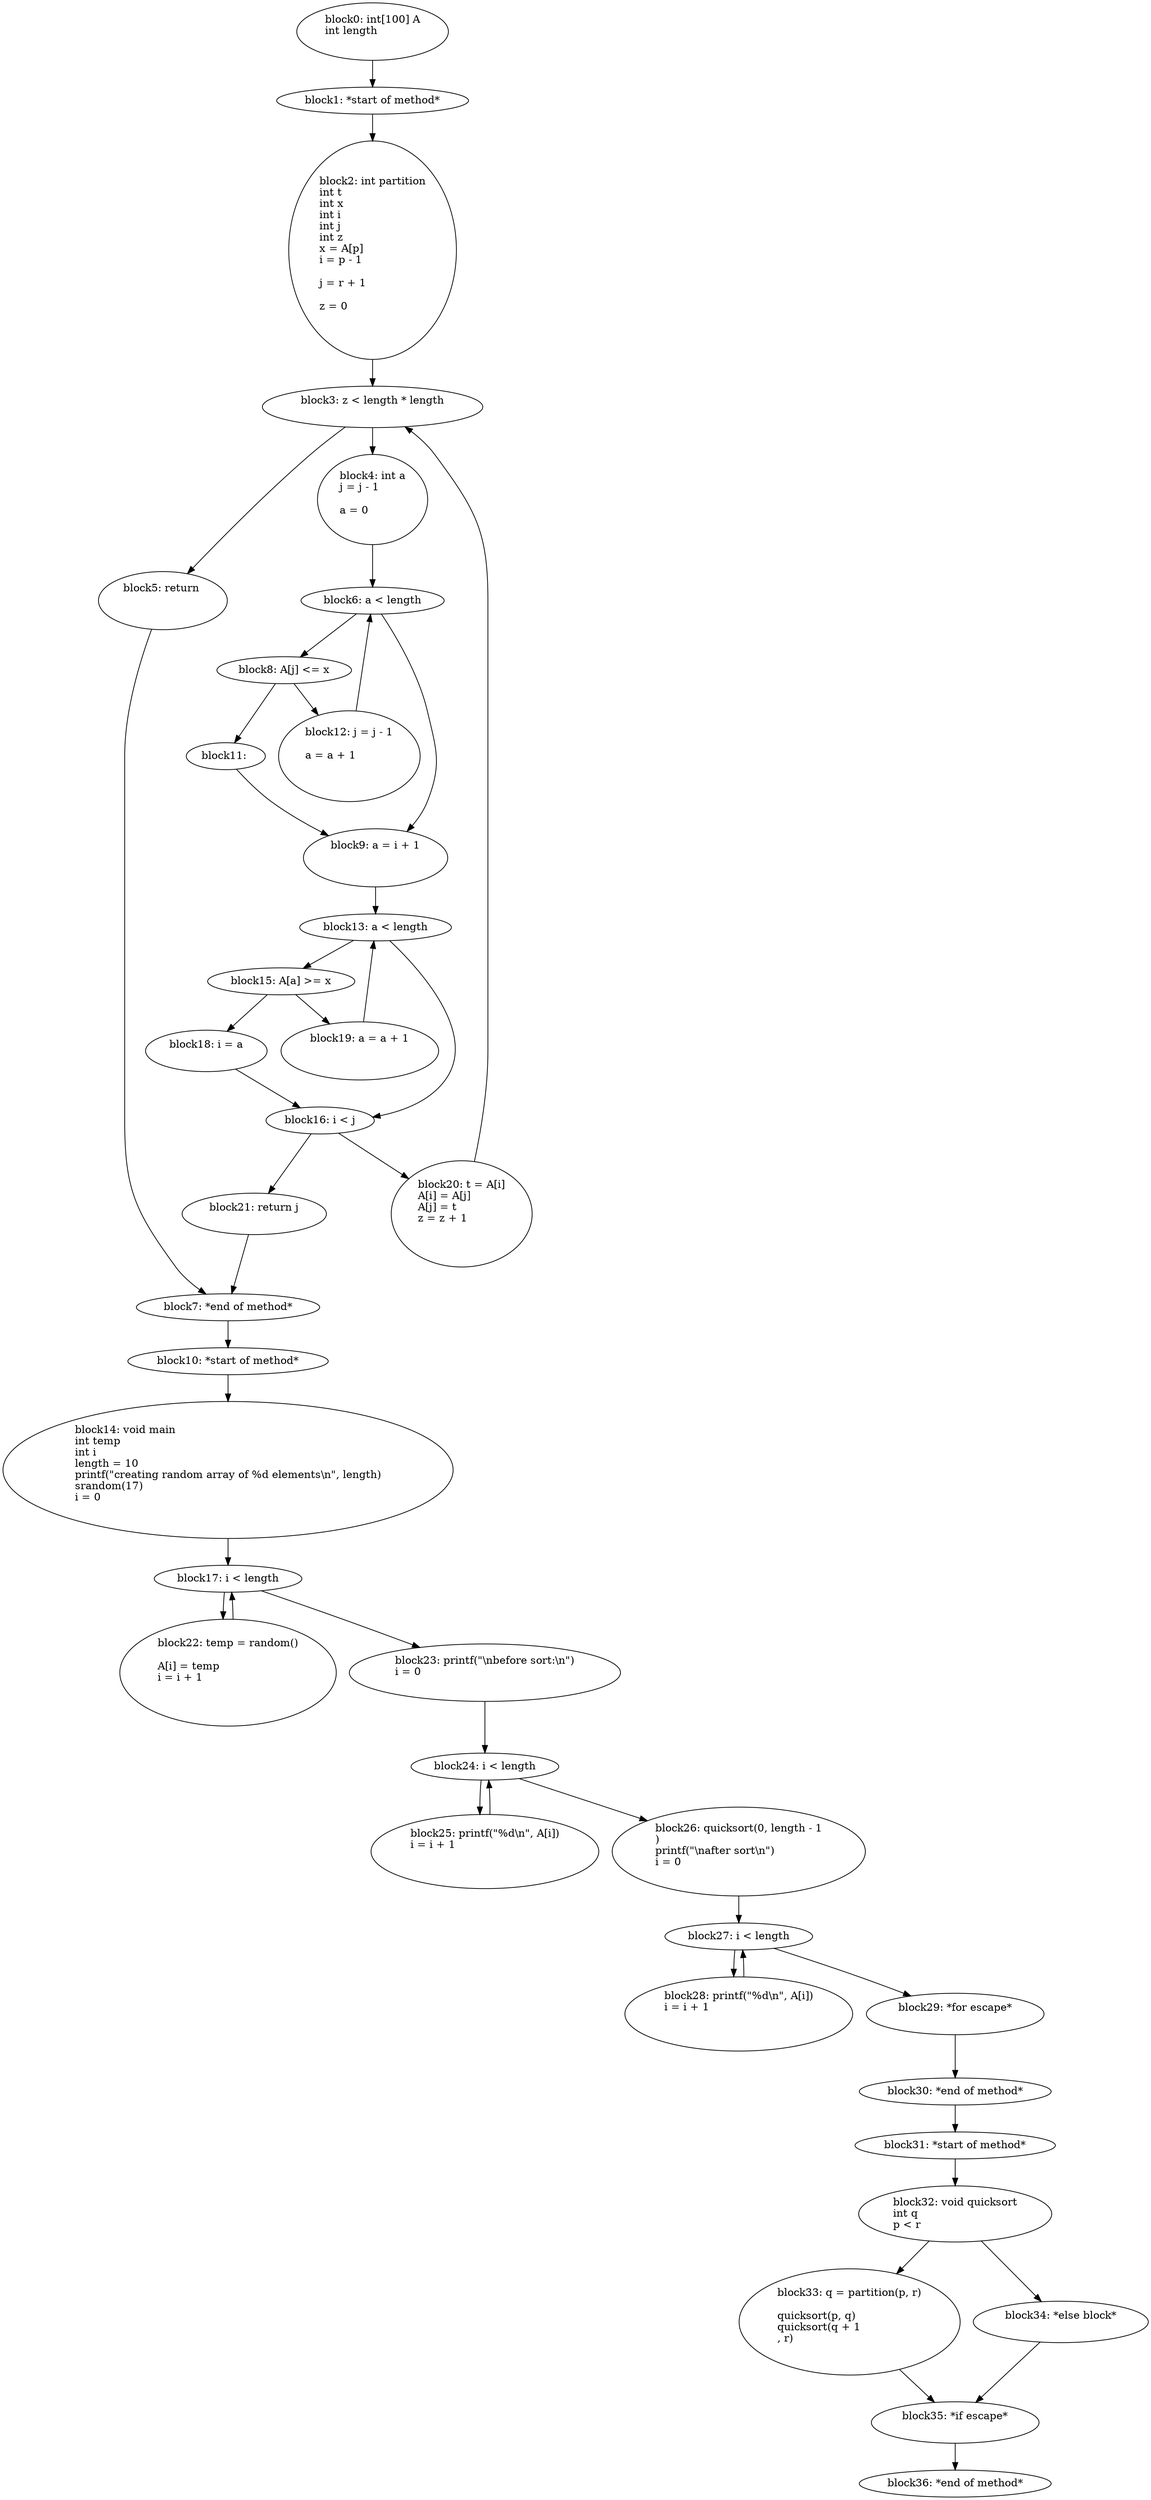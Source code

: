 digraph G {
  block0 [ label="block0: int[100]\ A\lint\ length\l\l" ];
  block1 [ label="block1: *start\ of\ method*\l" ];
  block2 [ label="block2: int\ partition\lint\ t\lint\ x\lint\ i\lint\ j\lint\ z\lx\ =\ A[p]\li\ =\ p\ -\ 1\l\lj\ =\ r\ +\ 1\l\lz\ =\ 0\l\l" ];
  block3 [ label="block3: z\ \<\ length\ *\ length\l\l" ];
  block4 [ label="block4: int\ a\lj\ =\ j\ -\ 1\l\la\ =\ 0\l\l" ];
  block6 [ label="block6: a\ \<\ length\l" ];
  block8 [ label="block8: A[j]\ \<=\ x\l" ];
  block11 [ label="block11: \l" ];
  block9 [ label="block9: a\ =\ i\ +\ 1\l\l\l" ];
  block13 [ label="block13: a\ \<\ length\l" ];
  block15 [ label="block15: A[a]\ \>=\ x\l" ];
  block18 [ label="block18: i\ =\ a\l\l" ];
  block16 [ label="block16: i\ \<\ j\l" ];
  block20 [ label="block20: t\ =\ A[i]\lA[i]\ =\ A[j]\lA[j]\ =\ t\lz\ =\ z\ +\ 1\l\l\l" ];
  block21 [ label="block21: return\ j\l\l" ];
  block7 [ label="block7: *end\ of\ method*\l" ];
  block10 [ label="block10: *start\ of\ method*\l" ];
  block14 [ label="block14: void\ main\lint\ temp\lint\ i\llength\ =\ 10\lprintf\(\"creating\ random\ array\ of\ %d\ elements\\n\"\,\ length\)\lsrandom\(17\)\li\ =\ 0\l\l" ];
  block17 [ label="block17: i\ \<\ length\l" ];
  block22 [ label="block22: temp\ =\ random\(\)\l\lA[i]\ =\ temp\li\ =\ i\ +\ 1\l\l\l" ];
  block23 [ label="block23: printf\(\"\\nbefore\ sort\:\\n\"\)\li\ =\ 0\l\l" ];
  block24 [ label="block24: i\ \<\ length\l" ];
  block25 [ label="block25: printf\(\"%d\\n\"\,\ A[i]\)\li\ =\ i\ +\ 1\l\l\l" ];
  block26 [ label="block26: quicksort\(0\,\ length\ -\ 1\l\)\lprintf\(\"\\nafter\ sort\\n\"\)\li\ =\ 0\l\l" ];
  block27 [ label="block27: i\ \<\ length\l" ];
  block28 [ label="block28: printf\(\"%d\\n\"\,\ A[i]\)\li\ =\ i\ +\ 1\l\l\l" ];
  block29 [ label="block29: *for\ escape*\l\l" ];
  block30 [ label="block30: *end\ of\ method*\l" ];
  block31 [ label="block31: *start\ of\ method*\l" ];
  block32 [ label="block32: void\ quicksort\lint\ q\lp\ \<\ r\l" ];
  block33 [ label="block33: q\ =\ partition\(p\,\ r\)\l\lquicksort\(p\,\ q\)\lquicksort\(q\ +\ 1\l\,\ r\)\l\l" ];
  block35 [ label="block35: *if\ escape*\l\l" ];
  block36 [ label="block36: *end\ of\ method*\l" ];
  block34 [ label="block34: *else\ block*\l\l" ];
  block19 [ label="block19: a\ =\ a\ +\ 1\l\l\l" ];
  block12 [ label="block12: j\ =\ j\ -\ 1\l\la\ =\ a\ +\ 1\l\l\l" ];
  block5 [ label="block5: return\ \l\l\l" ];
  block0 -> block1;
  block1 -> block2;
  block2 -> block3;
  block3 -> block4;
  block4 -> block6;
  block6 -> block8;
  block8 -> block11;
  block11 -> block9;
  block9 -> block13;
  block13 -> block15;
  block15 -> block18;
  block18 -> block16;
  block16 -> block20;
  block20 -> block3;
  block16 -> block21;
  block21 -> block7;
  block7 -> block10;
  block10 -> block14;
  block14 -> block17;
  block17 -> block22;
  block22 -> block17;
  block17 -> block23;
  block23 -> block24;
  block24 -> block25;
  block25 -> block24;
  block24 -> block26;
  block26 -> block27;
  block27 -> block28;
  block28 -> block27;
  block27 -> block29;
  block29 -> block30;
  block30 -> block31;
  block31 -> block32;
  block32 -> block33;
  block33 -> block35;
  block35 -> block36;
  block32 -> block34;
  block34 -> block35;
  block15 -> block19;
  block19 -> block13;
  block13 -> block16;
  block8 -> block12;
  block12 -> block6;
  block6 -> block9;
  block3 -> block5;
  block5 -> block7;
}
